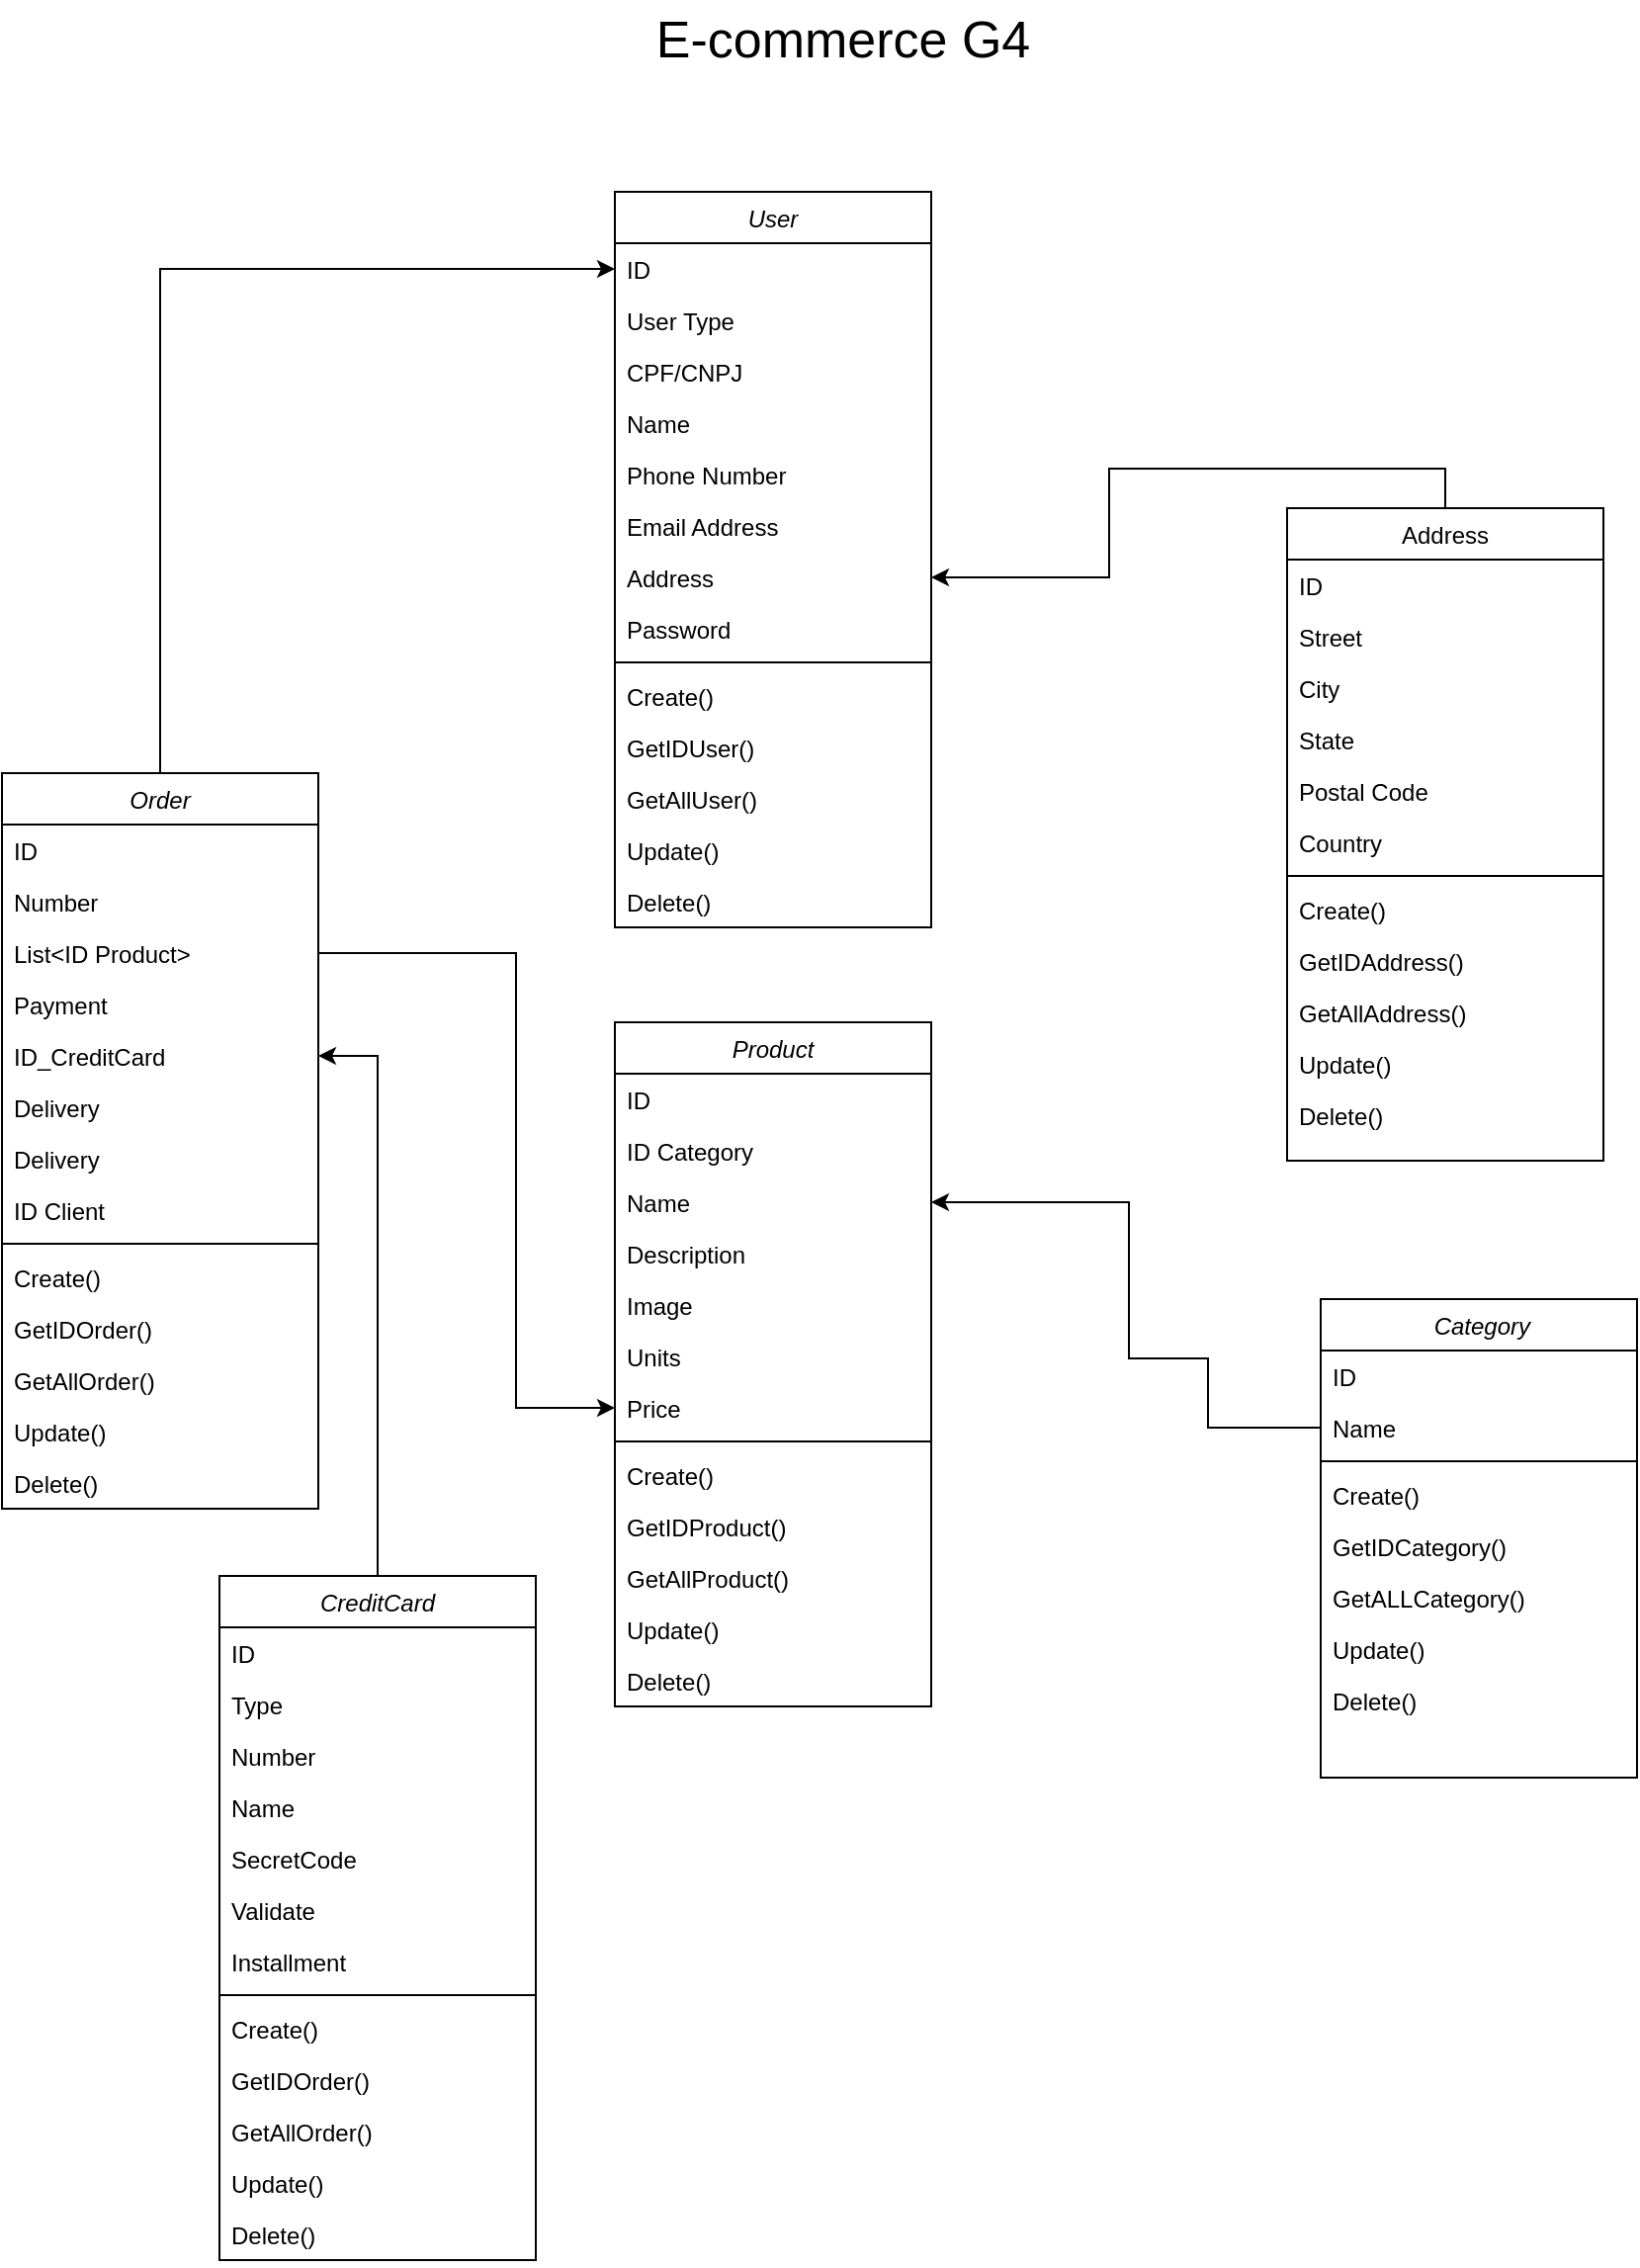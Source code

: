 <mxfile version="20.8.3" type="github"><diagram id="C5RBs43oDa-KdzZeNtuy" name="Page-1"><mxGraphModel dx="1034" dy="438" grid="1" gridSize="10" guides="1" tooltips="1" connect="1" arrows="1" fold="1" page="1" pageScale="1" pageWidth="827" pageHeight="1169" math="0" shadow="0"><root><mxCell id="WIyWlLk6GJQsqaUBKTNV-0"/><mxCell id="WIyWlLk6GJQsqaUBKTNV-1" parent="WIyWlLk6GJQsqaUBKTNV-0"/><mxCell id="zkfFHV4jXpPFQw0GAbJ--0" value="User" style="swimlane;fontStyle=2;align=center;verticalAlign=top;childLayout=stackLayout;horizontal=1;startSize=26;horizontalStack=0;resizeParent=1;resizeLast=0;collapsible=1;marginBottom=0;rounded=0;shadow=0;strokeWidth=1;" parent="WIyWlLk6GJQsqaUBKTNV-1" vertex="1"><mxGeometry x="310" y="97" width="160" height="372" as="geometry"><mxRectangle x="230" y="140" width="160" height="26" as="alternateBounds"/></mxGeometry></mxCell><mxCell id="CV67vwX7zclwXSkSuA7H-9" value="ID&#10;" style="text;align=left;verticalAlign=top;spacingLeft=4;spacingRight=4;overflow=hidden;rotatable=0;points=[[0,0.5],[1,0.5]];portConstraint=eastwest;" parent="zkfFHV4jXpPFQw0GAbJ--0" vertex="1"><mxGeometry y="26" width="160" height="26" as="geometry"/></mxCell><mxCell id="CV67vwX7zclwXSkSuA7H-6" value="User Type&#10;" style="text;align=left;verticalAlign=top;spacingLeft=4;spacingRight=4;overflow=hidden;rotatable=0;points=[[0,0.5],[1,0.5]];portConstraint=eastwest;rounded=0;shadow=0;html=0;" parent="zkfFHV4jXpPFQw0GAbJ--0" vertex="1"><mxGeometry y="52" width="160" height="26" as="geometry"/></mxCell><mxCell id="CV67vwX7zclwXSkSuA7H-230" value="CPF/CNPJ&#10;" style="text;align=left;verticalAlign=top;spacingLeft=4;spacingRight=4;overflow=hidden;rotatable=0;points=[[0,0.5],[1,0.5]];portConstraint=eastwest;rounded=0;shadow=0;html=0;" parent="zkfFHV4jXpPFQw0GAbJ--0" vertex="1"><mxGeometry y="78" width="160" height="26" as="geometry"/></mxCell><mxCell id="zkfFHV4jXpPFQw0GAbJ--1" value="Name" style="text;align=left;verticalAlign=top;spacingLeft=4;spacingRight=4;overflow=hidden;rotatable=0;points=[[0,0.5],[1,0.5]];portConstraint=eastwest;" parent="zkfFHV4jXpPFQw0GAbJ--0" vertex="1"><mxGeometry y="104" width="160" height="26" as="geometry"/></mxCell><mxCell id="zkfFHV4jXpPFQw0GAbJ--2" value="Phone Number" style="text;align=left;verticalAlign=top;spacingLeft=4;spacingRight=4;overflow=hidden;rotatable=0;points=[[0,0.5],[1,0.5]];portConstraint=eastwest;rounded=0;shadow=0;html=0;" parent="zkfFHV4jXpPFQw0GAbJ--0" vertex="1"><mxGeometry y="130" width="160" height="26" as="geometry"/></mxCell><mxCell id="zkfFHV4jXpPFQw0GAbJ--3" value="Email Address" style="text;align=left;verticalAlign=top;spacingLeft=4;spacingRight=4;overflow=hidden;rotatable=0;points=[[0,0.5],[1,0.5]];portConstraint=eastwest;rounded=0;shadow=0;html=0;" parent="zkfFHV4jXpPFQw0GAbJ--0" vertex="1"><mxGeometry y="156" width="160" height="26" as="geometry"/></mxCell><mxCell id="CV67vwX7zclwXSkSuA7H-237" value="Address&#10;" style="text;align=left;verticalAlign=top;spacingLeft=4;spacingRight=4;overflow=hidden;rotatable=0;points=[[0,0.5],[1,0.5]];portConstraint=eastwest;rounded=0;shadow=0;html=0;" parent="zkfFHV4jXpPFQw0GAbJ--0" vertex="1"><mxGeometry y="182" width="160" height="26" as="geometry"/></mxCell><mxCell id="CV67vwX7zclwXSkSuA7H-7" value="Password" style="text;align=left;verticalAlign=top;spacingLeft=4;spacingRight=4;overflow=hidden;rotatable=0;points=[[0,0.5],[1,0.5]];portConstraint=eastwest;rounded=0;shadow=0;html=0;" parent="zkfFHV4jXpPFQw0GAbJ--0" vertex="1"><mxGeometry y="208" width="160" height="26" as="geometry"/></mxCell><mxCell id="zkfFHV4jXpPFQw0GAbJ--4" value="" style="line;html=1;strokeWidth=1;align=left;verticalAlign=middle;spacingTop=-1;spacingLeft=3;spacingRight=3;rotatable=0;labelPosition=right;points=[];portConstraint=eastwest;" parent="zkfFHV4jXpPFQw0GAbJ--0" vertex="1"><mxGeometry y="234" width="160" height="8" as="geometry"/></mxCell><mxCell id="CV67vwX7zclwXSkSuA7H-208" value="Create()&#10;" style="text;align=left;verticalAlign=top;spacingLeft=4;spacingRight=4;overflow=hidden;rotatable=0;points=[[0,0.5],[1,0.5]];portConstraint=eastwest;rounded=0;shadow=0;html=0;" parent="zkfFHV4jXpPFQw0GAbJ--0" vertex="1"><mxGeometry y="242" width="160" height="26" as="geometry"/></mxCell><mxCell id="CV67vwX7zclwXSkSuA7H-12" value="GetIDUser()" style="text;align=left;verticalAlign=top;spacingLeft=4;spacingRight=4;overflow=hidden;rotatable=0;points=[[0,0.5],[1,0.5]];portConstraint=eastwest;rounded=0;shadow=0;html=0;" parent="zkfFHV4jXpPFQw0GAbJ--0" vertex="1"><mxGeometry y="268" width="160" height="26" as="geometry"/></mxCell><mxCell id="CV67vwX7zclwXSkSuA7H-13" value="GetAllUser()" style="text;align=left;verticalAlign=top;spacingLeft=4;spacingRight=4;overflow=hidden;rotatable=0;points=[[0,0.5],[1,0.5]];portConstraint=eastwest;rounded=0;shadow=0;html=0;" parent="zkfFHV4jXpPFQw0GAbJ--0" vertex="1"><mxGeometry y="294" width="160" height="26" as="geometry"/></mxCell><mxCell id="CV67vwX7zclwXSkSuA7H-14" value="Update()" style="text;align=left;verticalAlign=top;spacingLeft=4;spacingRight=4;overflow=hidden;rotatable=0;points=[[0,0.5],[1,0.5]];portConstraint=eastwest;rounded=0;shadow=0;html=0;" parent="zkfFHV4jXpPFQw0GAbJ--0" vertex="1"><mxGeometry y="320" width="160" height="26" as="geometry"/></mxCell><mxCell id="CV67vwX7zclwXSkSuA7H-16" value="Delete()" style="text;align=left;verticalAlign=top;spacingLeft=4;spacingRight=4;overflow=hidden;rotatable=0;points=[[0,0.5],[1,0.5]];portConstraint=eastwest;rounded=0;shadow=0;html=0;" parent="zkfFHV4jXpPFQw0GAbJ--0" vertex="1"><mxGeometry y="346" width="160" height="26" as="geometry"/></mxCell><mxCell id="CV67vwX7zclwXSkSuA7H-223" style="edgeStyle=orthogonalEdgeStyle;rounded=0;orthogonalLoop=1;jettySize=auto;html=1;exitX=0.5;exitY=0;exitDx=0;exitDy=0;entryX=1;entryY=0.5;entryDx=0;entryDy=0;" parent="WIyWlLk6GJQsqaUBKTNV-1" source="zkfFHV4jXpPFQw0GAbJ--17" target="CV67vwX7zclwXSkSuA7H-237" edge="1"><mxGeometry relative="1" as="geometry"/></mxCell><mxCell id="zkfFHV4jXpPFQw0GAbJ--17" value="Address" style="swimlane;fontStyle=0;align=center;verticalAlign=top;childLayout=stackLayout;horizontal=1;startSize=26;horizontalStack=0;resizeParent=1;resizeLast=0;collapsible=1;marginBottom=0;rounded=0;shadow=0;strokeWidth=1;" parent="WIyWlLk6GJQsqaUBKTNV-1" vertex="1"><mxGeometry x="650" y="257" width="160" height="330" as="geometry"><mxRectangle x="550" y="140" width="160" height="26" as="alternateBounds"/></mxGeometry></mxCell><mxCell id="CV67vwX7zclwXSkSuA7H-10" value="ID&#10;" style="text;align=left;verticalAlign=top;spacingLeft=4;spacingRight=4;overflow=hidden;rotatable=0;points=[[0,0.5],[1,0.5]];portConstraint=eastwest;" parent="zkfFHV4jXpPFQw0GAbJ--17" vertex="1"><mxGeometry y="26" width="160" height="26" as="geometry"/></mxCell><mxCell id="zkfFHV4jXpPFQw0GAbJ--18" value="Street" style="text;align=left;verticalAlign=top;spacingLeft=4;spacingRight=4;overflow=hidden;rotatable=0;points=[[0,0.5],[1,0.5]];portConstraint=eastwest;" parent="zkfFHV4jXpPFQw0GAbJ--17" vertex="1"><mxGeometry y="52" width="160" height="26" as="geometry"/></mxCell><mxCell id="zkfFHV4jXpPFQw0GAbJ--19" value="City" style="text;align=left;verticalAlign=top;spacingLeft=4;spacingRight=4;overflow=hidden;rotatable=0;points=[[0,0.5],[1,0.5]];portConstraint=eastwest;rounded=0;shadow=0;html=0;" parent="zkfFHV4jXpPFQw0GAbJ--17" vertex="1"><mxGeometry y="78" width="160" height="26" as="geometry"/></mxCell><mxCell id="zkfFHV4jXpPFQw0GAbJ--20" value="State" style="text;align=left;verticalAlign=top;spacingLeft=4;spacingRight=4;overflow=hidden;rotatable=0;points=[[0,0.5],[1,0.5]];portConstraint=eastwest;rounded=0;shadow=0;html=0;" parent="zkfFHV4jXpPFQw0GAbJ--17" vertex="1"><mxGeometry y="104" width="160" height="26" as="geometry"/></mxCell><mxCell id="zkfFHV4jXpPFQw0GAbJ--21" value="Postal Code" style="text;align=left;verticalAlign=top;spacingLeft=4;spacingRight=4;overflow=hidden;rotatable=0;points=[[0,0.5],[1,0.5]];portConstraint=eastwest;rounded=0;shadow=0;html=0;" parent="zkfFHV4jXpPFQw0GAbJ--17" vertex="1"><mxGeometry y="130" width="160" height="26" as="geometry"/></mxCell><mxCell id="zkfFHV4jXpPFQw0GAbJ--22" value="Country" style="text;align=left;verticalAlign=top;spacingLeft=4;spacingRight=4;overflow=hidden;rotatable=0;points=[[0,0.5],[1,0.5]];portConstraint=eastwest;rounded=0;shadow=0;html=0;" parent="zkfFHV4jXpPFQw0GAbJ--17" vertex="1"><mxGeometry y="156" width="160" height="26" as="geometry"/></mxCell><mxCell id="zkfFHV4jXpPFQw0GAbJ--23" value="" style="line;html=1;strokeWidth=1;align=left;verticalAlign=middle;spacingTop=-1;spacingLeft=3;spacingRight=3;rotatable=0;labelPosition=right;points=[];portConstraint=eastwest;" parent="zkfFHV4jXpPFQw0GAbJ--17" vertex="1"><mxGeometry y="182" width="160" height="8" as="geometry"/></mxCell><mxCell id="CV67vwX7zclwXSkSuA7H-210" value="Create()&#10;" style="text;align=left;verticalAlign=top;spacingLeft=4;spacingRight=4;overflow=hidden;rotatable=0;points=[[0,0.5],[1,0.5]];portConstraint=eastwest;rounded=0;shadow=0;html=0;" parent="zkfFHV4jXpPFQw0GAbJ--17" vertex="1"><mxGeometry y="190" width="160" height="26" as="geometry"/></mxCell><mxCell id="CV67vwX7zclwXSkSuA7H-211" value="GetIDAddress()" style="text;align=left;verticalAlign=top;spacingLeft=4;spacingRight=4;overflow=hidden;rotatable=0;points=[[0,0.5],[1,0.5]];portConstraint=eastwest;rounded=0;shadow=0;html=0;" parent="zkfFHV4jXpPFQw0GAbJ--17" vertex="1"><mxGeometry y="216" width="160" height="26" as="geometry"/></mxCell><mxCell id="CV67vwX7zclwXSkSuA7H-212" value="GetAllAddress()" style="text;align=left;verticalAlign=top;spacingLeft=4;spacingRight=4;overflow=hidden;rotatable=0;points=[[0,0.5],[1,0.5]];portConstraint=eastwest;rounded=0;shadow=0;html=0;" parent="zkfFHV4jXpPFQw0GAbJ--17" vertex="1"><mxGeometry y="242" width="160" height="26" as="geometry"/></mxCell><mxCell id="CV67vwX7zclwXSkSuA7H-214" value="Update()" style="text;align=left;verticalAlign=top;spacingLeft=4;spacingRight=4;overflow=hidden;rotatable=0;points=[[0,0.5],[1,0.5]];portConstraint=eastwest;rounded=0;shadow=0;html=0;" parent="zkfFHV4jXpPFQw0GAbJ--17" vertex="1"><mxGeometry y="268" width="160" height="26" as="geometry"/></mxCell><mxCell id="CV67vwX7zclwXSkSuA7H-213" value="Delete()" style="text;align=left;verticalAlign=top;spacingLeft=4;spacingRight=4;overflow=hidden;rotatable=0;points=[[0,0.5],[1,0.5]];portConstraint=eastwest;rounded=0;shadow=0;html=0;" parent="zkfFHV4jXpPFQw0GAbJ--17" vertex="1"><mxGeometry y="294" width="160" height="26" as="geometry"/></mxCell><mxCell id="3bEN34jlHVHBaCURsy2C-18" style="edgeStyle=orthogonalEdgeStyle;rounded=0;orthogonalLoop=1;jettySize=auto;html=1;entryX=0;entryY=0.5;entryDx=0;entryDy=0;" parent="WIyWlLk6GJQsqaUBKTNV-1" source="CV67vwX7zclwXSkSuA7H-23" target="CV67vwX7zclwXSkSuA7H-9" edge="1"><mxGeometry relative="1" as="geometry"/></mxCell><mxCell id="CV67vwX7zclwXSkSuA7H-23" value="Order" style="swimlane;fontStyle=2;align=center;verticalAlign=top;childLayout=stackLayout;horizontal=1;startSize=26;horizontalStack=0;resizeParent=1;resizeLast=0;collapsible=1;marginBottom=0;rounded=0;shadow=0;strokeWidth=1;" parent="WIyWlLk6GJQsqaUBKTNV-1" vertex="1"><mxGeometry y="391" width="160" height="372" as="geometry"><mxRectangle x="230" y="140" width="160" height="26" as="alternateBounds"/></mxGeometry></mxCell><mxCell id="CV67vwX7zclwXSkSuA7H-24" value="ID&#10;" style="text;align=left;verticalAlign=top;spacingLeft=4;spacingRight=4;overflow=hidden;rotatable=0;points=[[0,0.5],[1,0.5]];portConstraint=eastwest;" parent="CV67vwX7zclwXSkSuA7H-23" vertex="1"><mxGeometry y="26" width="160" height="26" as="geometry"/></mxCell><mxCell id="CV67vwX7zclwXSkSuA7H-25" value="Number" style="text;align=left;verticalAlign=top;spacingLeft=4;spacingRight=4;overflow=hidden;rotatable=0;points=[[0,0.5],[1,0.5]];portConstraint=eastwest;" parent="CV67vwX7zclwXSkSuA7H-23" vertex="1"><mxGeometry y="52" width="160" height="26" as="geometry"/></mxCell><mxCell id="CV67vwX7zclwXSkSuA7H-220" value="List&lt;ID Product&gt;&#10;" style="text;align=left;verticalAlign=top;spacingLeft=4;spacingRight=4;overflow=hidden;rotatable=0;points=[[0,0.5],[1,0.5]];portConstraint=eastwest;rounded=0;shadow=0;html=0;" parent="CV67vwX7zclwXSkSuA7H-23" vertex="1"><mxGeometry y="78" width="160" height="26" as="geometry"/></mxCell><mxCell id="3bEN34jlHVHBaCURsy2C-0" value="Payment" style="text;align=left;verticalAlign=top;spacingLeft=4;spacingRight=4;overflow=hidden;rotatable=0;points=[[0,0.5],[1,0.5]];portConstraint=eastwest;rounded=0;shadow=0;html=0;" parent="CV67vwX7zclwXSkSuA7H-23" vertex="1"><mxGeometry y="104" width="160" height="26" as="geometry"/></mxCell><mxCell id="3bEN34jlHVHBaCURsy2C-16" value="ID_CreditCard" style="text;align=left;verticalAlign=top;spacingLeft=4;spacingRight=4;overflow=hidden;rotatable=0;points=[[0,0.5],[1,0.5]];portConstraint=eastwest;" parent="CV67vwX7zclwXSkSuA7H-23" vertex="1"><mxGeometry y="130" width="160" height="26" as="geometry"/></mxCell><mxCell id="3bEN34jlHVHBaCURsy2C-1" value="Delivery" style="text;align=left;verticalAlign=top;spacingLeft=4;spacingRight=4;overflow=hidden;rotatable=0;points=[[0,0.5],[1,0.5]];portConstraint=eastwest;rounded=0;shadow=0;html=0;" parent="CV67vwX7zclwXSkSuA7H-23" vertex="1"><mxGeometry y="156" width="160" height="26" as="geometry"/></mxCell><mxCell id="3bEN34jlHVHBaCURsy2C-19" value="Delivery" style="text;align=left;verticalAlign=top;spacingLeft=4;spacingRight=4;overflow=hidden;rotatable=0;points=[[0,0.5],[1,0.5]];portConstraint=eastwest;rounded=0;shadow=0;html=0;" parent="CV67vwX7zclwXSkSuA7H-23" vertex="1"><mxGeometry y="182" width="160" height="26" as="geometry"/></mxCell><mxCell id="CV67vwX7zclwXSkSuA7H-29" value="ID Client&#10;" style="text;align=left;verticalAlign=top;spacingLeft=4;spacingRight=4;overflow=hidden;rotatable=0;points=[[0,0.5],[1,0.5]];portConstraint=eastwest;rounded=0;shadow=0;html=0;" parent="CV67vwX7zclwXSkSuA7H-23" vertex="1"><mxGeometry y="208" width="160" height="26" as="geometry"/></mxCell><mxCell id="CV67vwX7zclwXSkSuA7H-31" value="" style="line;html=1;strokeWidth=1;align=left;verticalAlign=middle;spacingTop=-1;spacingLeft=3;spacingRight=3;rotatable=0;labelPosition=right;points=[];portConstraint=eastwest;" parent="CV67vwX7zclwXSkSuA7H-23" vertex="1"><mxGeometry y="234" width="160" height="8" as="geometry"/></mxCell><mxCell id="CV67vwX7zclwXSkSuA7H-205" value="Create()&#10;" style="text;align=left;verticalAlign=top;spacingLeft=4;spacingRight=4;overflow=hidden;rotatable=0;points=[[0,0.5],[1,0.5]];portConstraint=eastwest;rounded=0;shadow=0;html=0;" parent="CV67vwX7zclwXSkSuA7H-23" vertex="1"><mxGeometry y="242" width="160" height="26" as="geometry"/></mxCell><mxCell id="CV67vwX7zclwXSkSuA7H-32" value="GetIDOrder()" style="text;align=left;verticalAlign=top;spacingLeft=4;spacingRight=4;overflow=hidden;rotatable=0;points=[[0,0.5],[1,0.5]];portConstraint=eastwest;rounded=0;shadow=0;html=0;" parent="CV67vwX7zclwXSkSuA7H-23" vertex="1"><mxGeometry y="268" width="160" height="26" as="geometry"/></mxCell><mxCell id="CV67vwX7zclwXSkSuA7H-33" value="GetAllOrder()" style="text;align=left;verticalAlign=top;spacingLeft=4;spacingRight=4;overflow=hidden;rotatable=0;points=[[0,0.5],[1,0.5]];portConstraint=eastwest;rounded=0;shadow=0;html=0;" parent="CV67vwX7zclwXSkSuA7H-23" vertex="1"><mxGeometry y="294" width="160" height="26" as="geometry"/></mxCell><mxCell id="CV67vwX7zclwXSkSuA7H-34" value="Update()" style="text;align=left;verticalAlign=top;spacingLeft=4;spacingRight=4;overflow=hidden;rotatable=0;points=[[0,0.5],[1,0.5]];portConstraint=eastwest;rounded=0;shadow=0;html=0;" parent="CV67vwX7zclwXSkSuA7H-23" vertex="1"><mxGeometry y="320" width="160" height="26" as="geometry"/></mxCell><mxCell id="CV67vwX7zclwXSkSuA7H-35" value="Delete()" style="text;align=left;verticalAlign=top;spacingLeft=4;spacingRight=4;overflow=hidden;rotatable=0;points=[[0,0.5],[1,0.5]];portConstraint=eastwest;rounded=0;shadow=0;html=0;" parent="CV67vwX7zclwXSkSuA7H-23" vertex="1"><mxGeometry y="346" width="160" height="26" as="geometry"/></mxCell><mxCell id="CV67vwX7zclwXSkSuA7H-37" value=" Category" style="swimlane;fontStyle=2;align=center;verticalAlign=top;childLayout=stackLayout;horizontal=1;startSize=26;horizontalStack=0;resizeParent=1;resizeLast=0;collapsible=1;marginBottom=0;rounded=0;shadow=0;strokeWidth=1;" parent="WIyWlLk6GJQsqaUBKTNV-1" vertex="1"><mxGeometry x="667" y="657" width="160" height="242" as="geometry"><mxRectangle x="230" y="140" width="160" height="26" as="alternateBounds"/></mxGeometry></mxCell><mxCell id="CV67vwX7zclwXSkSuA7H-38" value="ID&#10;" style="text;align=left;verticalAlign=top;spacingLeft=4;spacingRight=4;overflow=hidden;rotatable=0;points=[[0,0.5],[1,0.5]];portConstraint=eastwest;" parent="CV67vwX7zclwXSkSuA7H-37" vertex="1"><mxGeometry y="26" width="160" height="26" as="geometry"/></mxCell><mxCell id="CV67vwX7zclwXSkSuA7H-39" value="Name" style="text;align=left;verticalAlign=top;spacingLeft=4;spacingRight=4;overflow=hidden;rotatable=0;points=[[0,0.5],[1,0.5]];portConstraint=eastwest;" parent="CV67vwX7zclwXSkSuA7H-37" vertex="1"><mxGeometry y="52" width="160" height="26" as="geometry"/></mxCell><mxCell id="CV67vwX7zclwXSkSuA7H-42" value="" style="line;html=1;strokeWidth=1;align=left;verticalAlign=middle;spacingTop=-1;spacingLeft=3;spacingRight=3;rotatable=0;labelPosition=right;points=[];portConstraint=eastwest;" parent="CV67vwX7zclwXSkSuA7H-37" vertex="1"><mxGeometry y="78" width="160" height="8" as="geometry"/></mxCell><mxCell id="CV67vwX7zclwXSkSuA7H-204" value="Create()&#10;" style="text;align=left;verticalAlign=top;spacingLeft=4;spacingRight=4;overflow=hidden;rotatable=0;points=[[0,0.5],[1,0.5]];portConstraint=eastwest;rounded=0;shadow=0;html=0;" parent="CV67vwX7zclwXSkSuA7H-37" vertex="1"><mxGeometry y="86" width="160" height="26" as="geometry"/></mxCell><mxCell id="CV67vwX7zclwXSkSuA7H-43" value="GetIDCategory()" style="text;align=left;verticalAlign=top;spacingLeft=4;spacingRight=4;overflow=hidden;rotatable=0;points=[[0,0.5],[1,0.5]];portConstraint=eastwest;rounded=0;shadow=0;html=0;" parent="CV67vwX7zclwXSkSuA7H-37" vertex="1"><mxGeometry y="112" width="160" height="26" as="geometry"/></mxCell><mxCell id="CV67vwX7zclwXSkSuA7H-44" value="GetALLCategory()" style="text;align=left;verticalAlign=top;spacingLeft=4;spacingRight=4;overflow=hidden;rotatable=0;points=[[0,0.5],[1,0.5]];portConstraint=eastwest;rounded=0;shadow=0;html=0;" parent="CV67vwX7zclwXSkSuA7H-37" vertex="1"><mxGeometry y="138" width="160" height="26" as="geometry"/></mxCell><mxCell id="CV67vwX7zclwXSkSuA7H-45" value="Update()" style="text;align=left;verticalAlign=top;spacingLeft=4;spacingRight=4;overflow=hidden;rotatable=0;points=[[0,0.5],[1,0.5]];portConstraint=eastwest;rounded=0;shadow=0;html=0;" parent="CV67vwX7zclwXSkSuA7H-37" vertex="1"><mxGeometry y="164" width="160" height="26" as="geometry"/></mxCell><mxCell id="CV67vwX7zclwXSkSuA7H-46" value="Delete()" style="text;align=left;verticalAlign=top;spacingLeft=4;spacingRight=4;overflow=hidden;rotatable=0;points=[[0,0.5],[1,0.5]];portConstraint=eastwest;rounded=0;shadow=0;html=0;" parent="CV67vwX7zclwXSkSuA7H-37" vertex="1"><mxGeometry y="190" width="160" height="26" as="geometry"/></mxCell><mxCell id="CV67vwX7zclwXSkSuA7H-189" value="Product&#10;" style="swimlane;fontStyle=2;align=center;verticalAlign=top;childLayout=stackLayout;horizontal=1;startSize=26;horizontalStack=0;resizeParent=1;resizeLast=0;collapsible=1;marginBottom=0;rounded=0;shadow=0;strokeWidth=1;" parent="WIyWlLk6GJQsqaUBKTNV-1" vertex="1"><mxGeometry x="310" y="517" width="160" height="346" as="geometry"><mxRectangle x="230" y="140" width="160" height="26" as="alternateBounds"/></mxGeometry></mxCell><mxCell id="CV67vwX7zclwXSkSuA7H-190" value="ID&#10;" style="text;align=left;verticalAlign=top;spacingLeft=4;spacingRight=4;overflow=hidden;rotatable=0;points=[[0,0.5],[1,0.5]];portConstraint=eastwest;" parent="CV67vwX7zclwXSkSuA7H-189" vertex="1"><mxGeometry y="26" width="160" height="26" as="geometry"/></mxCell><mxCell id="CV67vwX7zclwXSkSuA7H-222" value="ID Category&#10;" style="text;align=left;verticalAlign=top;spacingLeft=4;spacingRight=4;overflow=hidden;rotatable=0;points=[[0,0.5],[1,0.5]];portConstraint=eastwest;rounded=0;shadow=0;html=0;" parent="CV67vwX7zclwXSkSuA7H-189" vertex="1"><mxGeometry y="52" width="160" height="26" as="geometry"/></mxCell><mxCell id="CV67vwX7zclwXSkSuA7H-191" value="Name" style="text;align=left;verticalAlign=top;spacingLeft=4;spacingRight=4;overflow=hidden;rotatable=0;points=[[0,0.5],[1,0.5]];portConstraint=eastwest;" parent="CV67vwX7zclwXSkSuA7H-189" vertex="1"><mxGeometry y="78" width="160" height="26" as="geometry"/></mxCell><mxCell id="CV67vwX7zclwXSkSuA7H-198" value="Description" style="text;align=left;verticalAlign=top;spacingLeft=4;spacingRight=4;overflow=hidden;rotatable=0;points=[[0,0.5],[1,0.5]];portConstraint=eastwest;" parent="CV67vwX7zclwXSkSuA7H-189" vertex="1"><mxGeometry y="104" width="160" height="26" as="geometry"/></mxCell><mxCell id="CV67vwX7zclwXSkSuA7H-203" value="Image" style="text;align=left;verticalAlign=top;spacingLeft=4;spacingRight=4;overflow=hidden;rotatable=0;points=[[0,0.5],[1,0.5]];portConstraint=eastwest;" parent="CV67vwX7zclwXSkSuA7H-189" vertex="1"><mxGeometry y="130" width="160" height="26" as="geometry"/></mxCell><mxCell id="CV67vwX7zclwXSkSuA7H-202" value="Units" style="text;align=left;verticalAlign=top;spacingLeft=4;spacingRight=4;overflow=hidden;rotatable=0;points=[[0,0.5],[1,0.5]];portConstraint=eastwest;" parent="CV67vwX7zclwXSkSuA7H-189" vertex="1"><mxGeometry y="156" width="160" height="26" as="geometry"/></mxCell><mxCell id="CV67vwX7zclwXSkSuA7H-199" value="Price" style="text;align=left;verticalAlign=top;spacingLeft=4;spacingRight=4;overflow=hidden;rotatable=0;points=[[0,0.5],[1,0.5]];portConstraint=eastwest;" parent="CV67vwX7zclwXSkSuA7H-189" vertex="1"><mxGeometry y="182" width="160" height="26" as="geometry"/></mxCell><mxCell id="CV67vwX7zclwXSkSuA7H-193" value="" style="line;html=1;strokeWidth=1;align=left;verticalAlign=middle;spacingTop=-1;spacingLeft=3;spacingRight=3;rotatable=0;labelPosition=right;points=[];portConstraint=eastwest;" parent="CV67vwX7zclwXSkSuA7H-189" vertex="1"><mxGeometry y="208" width="160" height="8" as="geometry"/></mxCell><mxCell id="CV67vwX7zclwXSkSuA7H-232" value="Create()&#10;" style="text;align=left;verticalAlign=top;spacingLeft=4;spacingRight=4;overflow=hidden;rotatable=0;points=[[0,0.5],[1,0.5]];portConstraint=eastwest;rounded=0;shadow=0;html=0;" parent="CV67vwX7zclwXSkSuA7H-189" vertex="1"><mxGeometry y="216" width="160" height="26" as="geometry"/></mxCell><mxCell id="CV67vwX7zclwXSkSuA7H-194" value="GetIDProduct()" style="text;align=left;verticalAlign=top;spacingLeft=4;spacingRight=4;overflow=hidden;rotatable=0;points=[[0,0.5],[1,0.5]];portConstraint=eastwest;rounded=0;shadow=0;html=0;" parent="CV67vwX7zclwXSkSuA7H-189" vertex="1"><mxGeometry y="242" width="160" height="26" as="geometry"/></mxCell><mxCell id="CV67vwX7zclwXSkSuA7H-195" value="GetAllProduct()" style="text;align=left;verticalAlign=top;spacingLeft=4;spacingRight=4;overflow=hidden;rotatable=0;points=[[0,0.5],[1,0.5]];portConstraint=eastwest;rounded=0;shadow=0;html=0;" parent="CV67vwX7zclwXSkSuA7H-189" vertex="1"><mxGeometry y="268" width="160" height="26" as="geometry"/></mxCell><mxCell id="CV67vwX7zclwXSkSuA7H-196" value="Update()" style="text;align=left;verticalAlign=top;spacingLeft=4;spacingRight=4;overflow=hidden;rotatable=0;points=[[0,0.5],[1,0.5]];portConstraint=eastwest;rounded=0;shadow=0;html=0;" parent="CV67vwX7zclwXSkSuA7H-189" vertex="1"><mxGeometry y="294" width="160" height="26" as="geometry"/></mxCell><mxCell id="CV67vwX7zclwXSkSuA7H-197" value="Delete()" style="text;align=left;verticalAlign=top;spacingLeft=4;spacingRight=4;overflow=hidden;rotatable=0;points=[[0,0.5],[1,0.5]];portConstraint=eastwest;rounded=0;shadow=0;html=0;" parent="CV67vwX7zclwXSkSuA7H-189" vertex="1"><mxGeometry y="320" width="160" height="26" as="geometry"/></mxCell><mxCell id="CV67vwX7zclwXSkSuA7H-200" style="edgeStyle=orthogonalEdgeStyle;rounded=0;orthogonalLoop=1;jettySize=auto;html=1;exitX=1;exitY=0.5;exitDx=0;exitDy=0;entryX=0;entryY=0.5;entryDx=0;entryDy=0;" parent="WIyWlLk6GJQsqaUBKTNV-1" source="CV67vwX7zclwXSkSuA7H-25" target="CV67vwX7zclwXSkSuA7H-199" edge="1"><mxGeometry relative="1" as="geometry"><Array as="points"><mxPoint x="260" y="482"/><mxPoint x="260" y="712"/></Array></mxGeometry></mxCell><mxCell id="CV67vwX7zclwXSkSuA7H-219" style="edgeStyle=orthogonalEdgeStyle;rounded=0;orthogonalLoop=1;jettySize=auto;html=1;exitX=0;exitY=0.5;exitDx=0;exitDy=0;entryX=1;entryY=0.5;entryDx=0;entryDy=0;" parent="WIyWlLk6GJQsqaUBKTNV-1" source="CV67vwX7zclwXSkSuA7H-39" target="CV67vwX7zclwXSkSuA7H-191" edge="1"><mxGeometry relative="1" as="geometry"><Array as="points"><mxPoint x="610" y="722"/><mxPoint x="610" y="687"/><mxPoint x="570" y="687"/><mxPoint x="570" y="608"/></Array></mxGeometry></mxCell><mxCell id="CV67vwX7zclwXSkSuA7H-233" value="E-commerce G4" style="text;html=1;resizable=0;autosize=1;align=center;verticalAlign=middle;points=[];fillColor=none;strokeColor=none;rounded=0;fontSize=26;" parent="WIyWlLk6GJQsqaUBKTNV-1" vertex="1"><mxGeometry x="320" width="210" height="40" as="geometry"/></mxCell><mxCell id="3bEN34jlHVHBaCURsy2C-17" style="edgeStyle=orthogonalEdgeStyle;rounded=0;orthogonalLoop=1;jettySize=auto;html=1;entryX=1;entryY=0.5;entryDx=0;entryDy=0;" parent="WIyWlLk6GJQsqaUBKTNV-1" source="3bEN34jlHVHBaCURsy2C-2" target="3bEN34jlHVHBaCURsy2C-16" edge="1"><mxGeometry relative="1" as="geometry"/></mxCell><mxCell id="3bEN34jlHVHBaCURsy2C-2" value="CreditCard" style="swimlane;fontStyle=2;align=center;verticalAlign=top;childLayout=stackLayout;horizontal=1;startSize=26;horizontalStack=0;resizeParent=1;resizeLast=0;collapsible=1;marginBottom=0;rounded=0;shadow=0;strokeWidth=1;" parent="WIyWlLk6GJQsqaUBKTNV-1" vertex="1"><mxGeometry x="110" y="797" width="160" height="346" as="geometry"><mxRectangle x="230" y="140" width="160" height="26" as="alternateBounds"/></mxGeometry></mxCell><mxCell id="3bEN34jlHVHBaCURsy2C-3" value="ID&#10;" style="text;align=left;verticalAlign=top;spacingLeft=4;spacingRight=4;overflow=hidden;rotatable=0;points=[[0,0.5],[1,0.5]];portConstraint=eastwest;" parent="3bEN34jlHVHBaCURsy2C-2" vertex="1"><mxGeometry y="26" width="160" height="26" as="geometry"/></mxCell><mxCell id="3bEN34jlHVHBaCURsy2C-15" value="Type&#10;" style="text;align=left;verticalAlign=top;spacingLeft=4;spacingRight=4;overflow=hidden;rotatable=0;points=[[0,0.5],[1,0.5]];portConstraint=eastwest;" parent="3bEN34jlHVHBaCURsy2C-2" vertex="1"><mxGeometry y="52" width="160" height="26" as="geometry"/></mxCell><mxCell id="3bEN34jlHVHBaCURsy2C-4" value="Number" style="text;align=left;verticalAlign=top;spacingLeft=4;spacingRight=4;overflow=hidden;rotatable=0;points=[[0,0.5],[1,0.5]];portConstraint=eastwest;" parent="3bEN34jlHVHBaCURsy2C-2" vertex="1"><mxGeometry y="78" width="160" height="26" as="geometry"/></mxCell><mxCell id="3bEN34jlHVHBaCURsy2C-5" value="Name&#10;" style="text;align=left;verticalAlign=top;spacingLeft=4;spacingRight=4;overflow=hidden;rotatable=0;points=[[0,0.5],[1,0.5]];portConstraint=eastwest;rounded=0;shadow=0;html=0;" parent="3bEN34jlHVHBaCURsy2C-2" vertex="1"><mxGeometry y="104" width="160" height="26" as="geometry"/></mxCell><mxCell id="3bEN34jlHVHBaCURsy2C-6" value="SecretCode" style="text;align=left;verticalAlign=top;spacingLeft=4;spacingRight=4;overflow=hidden;rotatable=0;points=[[0,0.5],[1,0.5]];portConstraint=eastwest;rounded=0;shadow=0;html=0;" parent="3bEN34jlHVHBaCURsy2C-2" vertex="1"><mxGeometry y="130" width="160" height="26" as="geometry"/></mxCell><mxCell id="3bEN34jlHVHBaCURsy2C-7" value="Validate" style="text;align=left;verticalAlign=top;spacingLeft=4;spacingRight=4;overflow=hidden;rotatable=0;points=[[0,0.5],[1,0.5]];portConstraint=eastwest;rounded=0;shadow=0;html=0;" parent="3bEN34jlHVHBaCURsy2C-2" vertex="1"><mxGeometry y="156" width="160" height="26" as="geometry"/></mxCell><mxCell id="3bEN34jlHVHBaCURsy2C-8" value="Installment" style="text;align=left;verticalAlign=top;spacingLeft=4;spacingRight=4;overflow=hidden;rotatable=0;points=[[0,0.5],[1,0.5]];portConstraint=eastwest;rounded=0;shadow=0;html=0;" parent="3bEN34jlHVHBaCURsy2C-2" vertex="1"><mxGeometry y="182" width="160" height="26" as="geometry"/></mxCell><mxCell id="3bEN34jlHVHBaCURsy2C-9" value="" style="line;html=1;strokeWidth=1;align=left;verticalAlign=middle;spacingTop=-1;spacingLeft=3;spacingRight=3;rotatable=0;labelPosition=right;points=[];portConstraint=eastwest;" parent="3bEN34jlHVHBaCURsy2C-2" vertex="1"><mxGeometry y="208" width="160" height="8" as="geometry"/></mxCell><mxCell id="3bEN34jlHVHBaCURsy2C-10" value="Create()&#10;" style="text;align=left;verticalAlign=top;spacingLeft=4;spacingRight=4;overflow=hidden;rotatable=0;points=[[0,0.5],[1,0.5]];portConstraint=eastwest;rounded=0;shadow=0;html=0;" parent="3bEN34jlHVHBaCURsy2C-2" vertex="1"><mxGeometry y="216" width="160" height="26" as="geometry"/></mxCell><mxCell id="3bEN34jlHVHBaCURsy2C-11" value="GetIDOrder()" style="text;align=left;verticalAlign=top;spacingLeft=4;spacingRight=4;overflow=hidden;rotatable=0;points=[[0,0.5],[1,0.5]];portConstraint=eastwest;rounded=0;shadow=0;html=0;" parent="3bEN34jlHVHBaCURsy2C-2" vertex="1"><mxGeometry y="242" width="160" height="26" as="geometry"/></mxCell><mxCell id="3bEN34jlHVHBaCURsy2C-12" value="GetAllOrder()" style="text;align=left;verticalAlign=top;spacingLeft=4;spacingRight=4;overflow=hidden;rotatable=0;points=[[0,0.5],[1,0.5]];portConstraint=eastwest;rounded=0;shadow=0;html=0;" parent="3bEN34jlHVHBaCURsy2C-2" vertex="1"><mxGeometry y="268" width="160" height="26" as="geometry"/></mxCell><mxCell id="3bEN34jlHVHBaCURsy2C-13" value="Update()" style="text;align=left;verticalAlign=top;spacingLeft=4;spacingRight=4;overflow=hidden;rotatable=0;points=[[0,0.5],[1,0.5]];portConstraint=eastwest;rounded=0;shadow=0;html=0;" parent="3bEN34jlHVHBaCURsy2C-2" vertex="1"><mxGeometry y="294" width="160" height="26" as="geometry"/></mxCell><mxCell id="3bEN34jlHVHBaCURsy2C-14" value="Delete()" style="text;align=left;verticalAlign=top;spacingLeft=4;spacingRight=4;overflow=hidden;rotatable=0;points=[[0,0.5],[1,0.5]];portConstraint=eastwest;rounded=0;shadow=0;html=0;" parent="3bEN34jlHVHBaCURsy2C-2" vertex="1"><mxGeometry y="320" width="160" height="26" as="geometry"/></mxCell></root></mxGraphModel></diagram></mxfile>